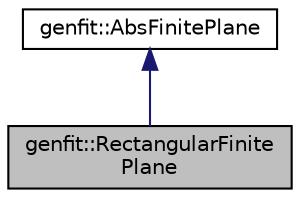 digraph "genfit::RectangularFinitePlane"
{
 // LATEX_PDF_SIZE
  edge [fontname="Helvetica",fontsize="10",labelfontname="Helvetica",labelfontsize="10"];
  node [fontname="Helvetica",fontsize="10",shape=record];
  Node1 [label="genfit::RectangularFinite\lPlane",height=0.2,width=0.4,color="black", fillcolor="grey75", style="filled", fontcolor="black",tooltip="Rectangular finite plane."];
  Node2 -> Node1 [dir="back",color="midnightblue",fontsize="10",style="solid",fontname="Helvetica"];
  Node2 [label="genfit::AbsFinitePlane",height=0.2,width=0.4,color="black", fillcolor="white", style="filled",URL="$classgenfit_1_1AbsFinitePlane.html",tooltip="Abstract base class for finite detector planes."];
}
